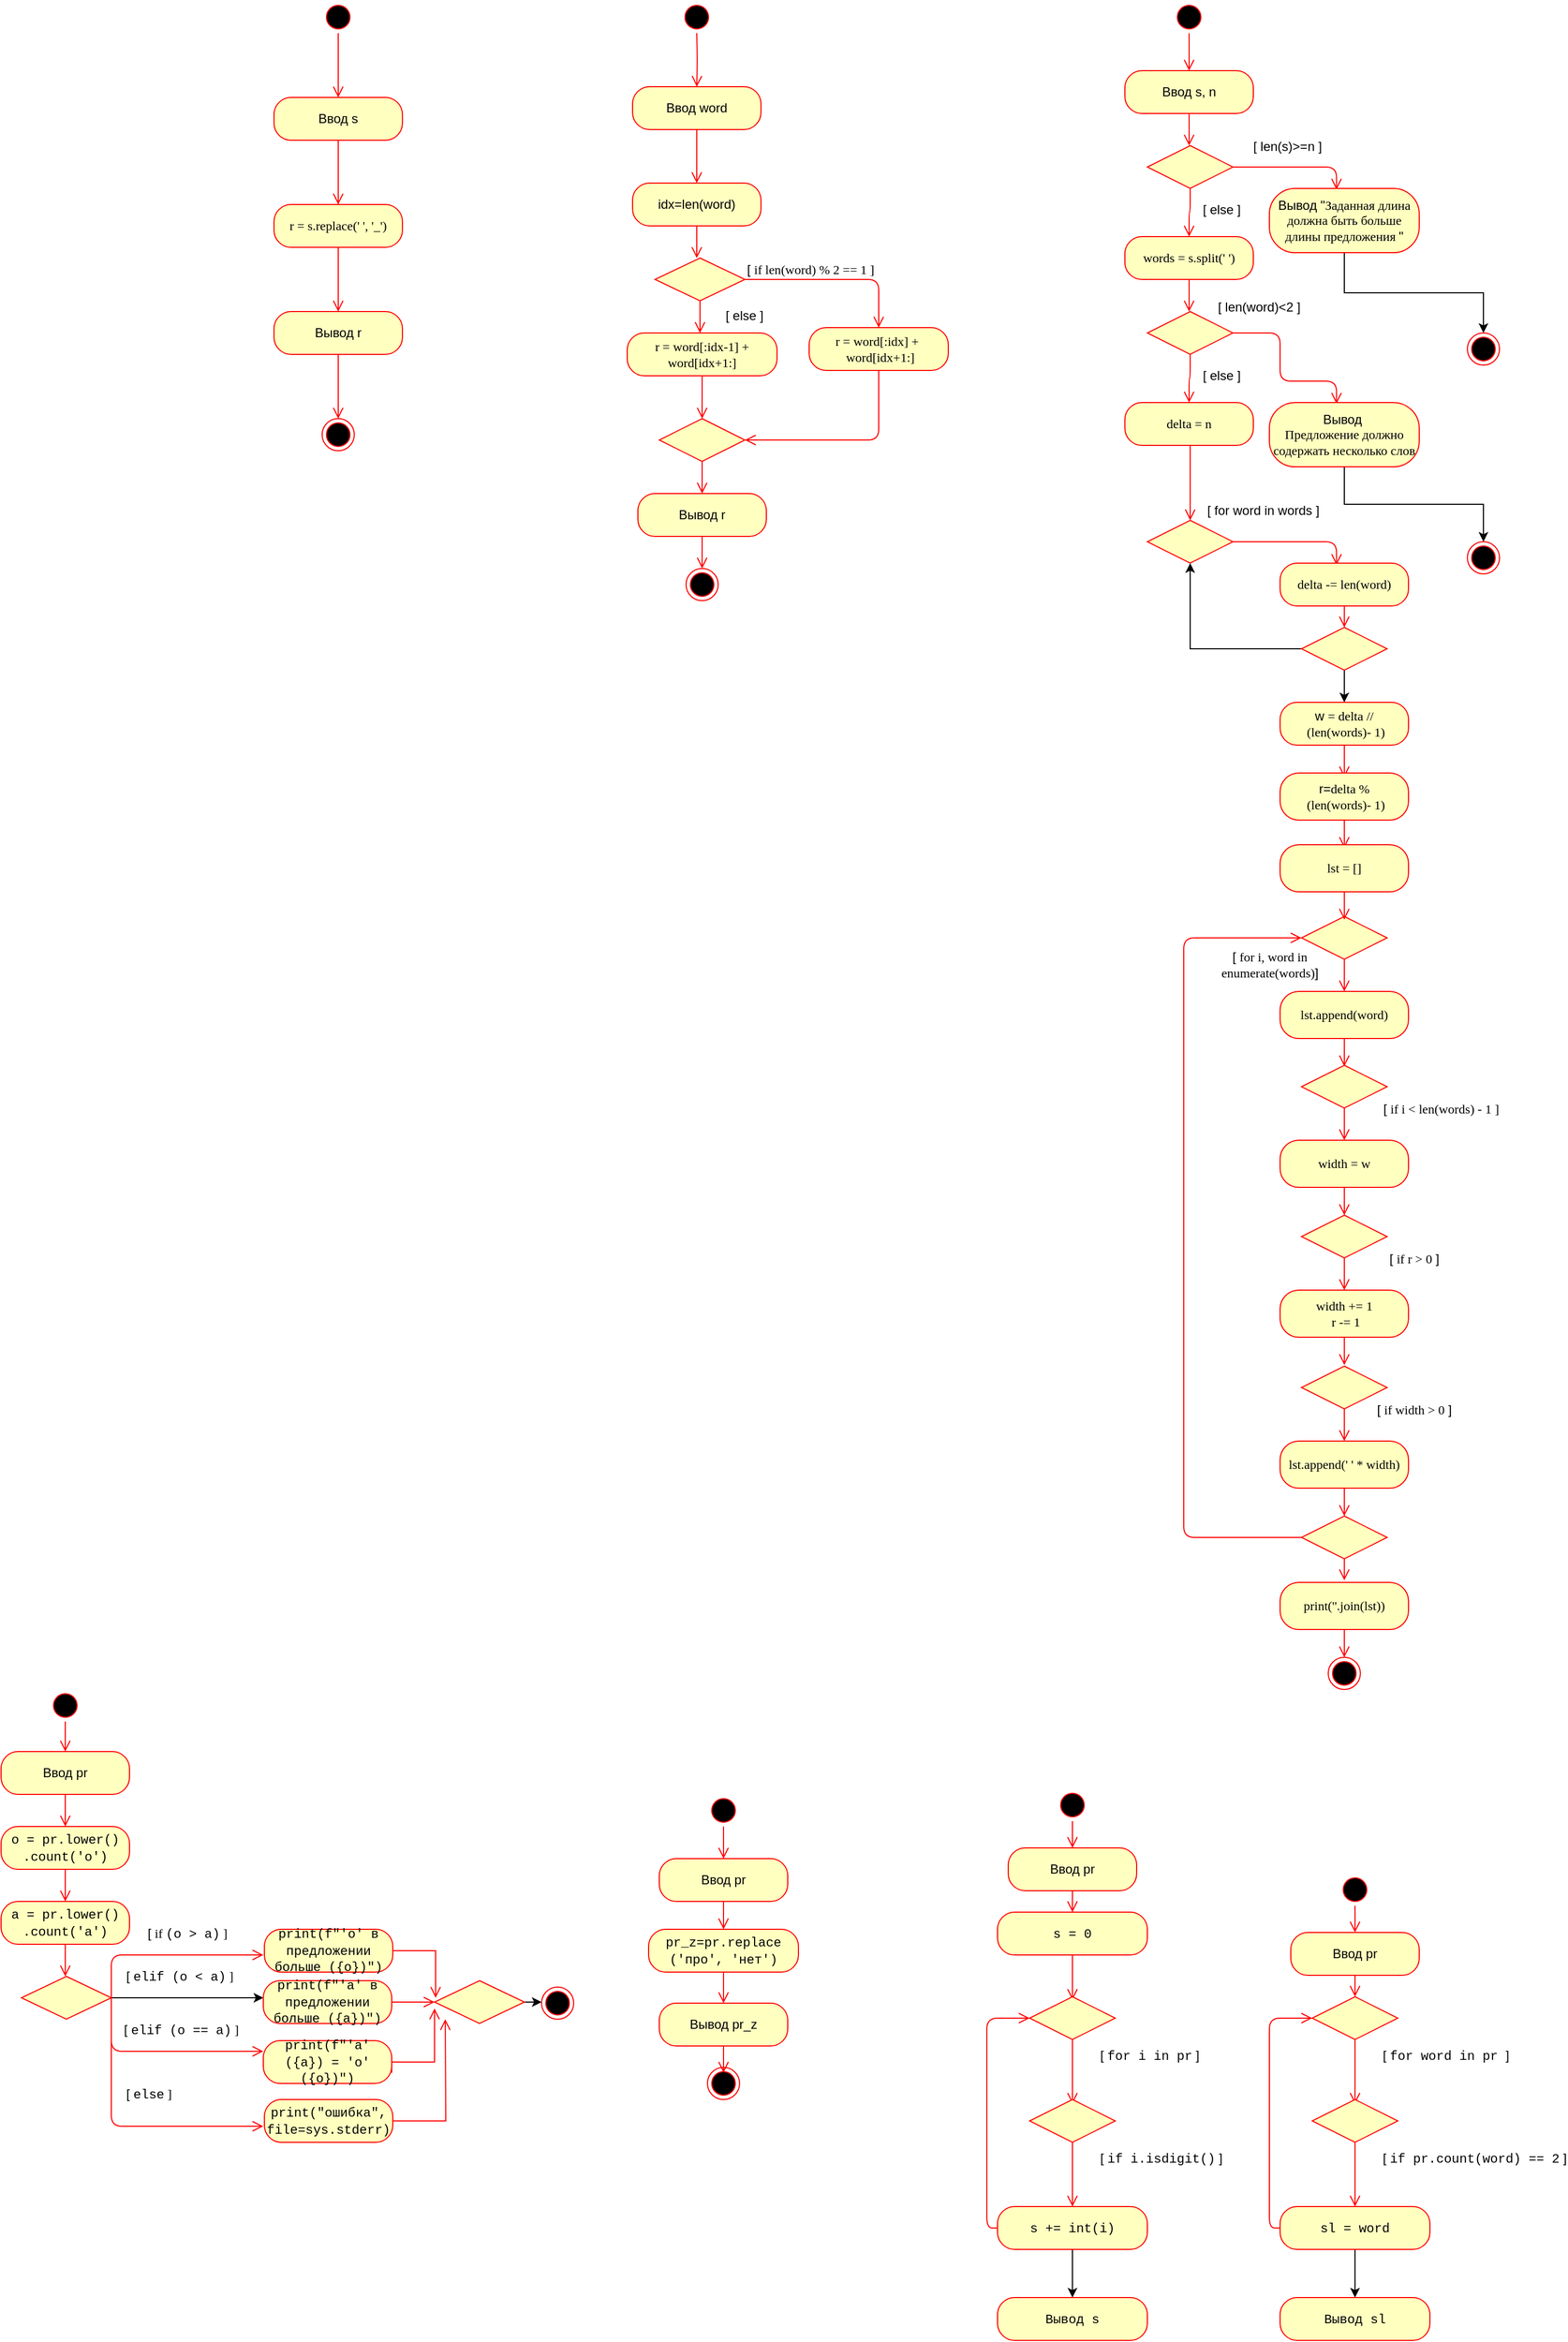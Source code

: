 <mxfile version="14.6.10" type="device"><diagram name="Page-1" id="e7e014a7-5840-1c2e-5031-d8a46d1fe8dd"><mxGraphModel dx="1018" dy="542" grid="1" gridSize="10" guides="1" tooltips="1" connect="1" arrows="1" fold="1" page="1" pageScale="1" pageWidth="1169" pageHeight="826" background="#ffffff" math="0" shadow="0"><root><mxCell id="0"/><mxCell id="1" parent="0"/><mxCell id="hrXegwycXA73KrZ4KBFc-41" value="" style="ellipse;html=1;shape=startState;fillColor=#000000;strokeColor=#ff0000;fontSize=12;" parent="1" vertex="1"><mxGeometry x="495" y="105" width="30" height="30" as="geometry"/></mxCell><mxCell id="hrXegwycXA73KrZ4KBFc-42" value="" style="edgeStyle=orthogonalEdgeStyle;html=1;verticalAlign=bottom;endArrow=open;endSize=8;strokeColor=#ff0000;fontSize=12;" parent="1" source="hrXegwycXA73KrZ4KBFc-41" edge="1"><mxGeometry relative="1" as="geometry"><mxPoint x="510" y="195" as="targetPoint"/></mxGeometry></mxCell><mxCell id="hrXegwycXA73KrZ4KBFc-43" value="Ввод s" style="rounded=1;whiteSpace=wrap;html=1;arcSize=40;fillColor=#ffffc0;strokeColor=#ff0000;fontSize=12;" parent="1" vertex="1"><mxGeometry x="450" y="195" width="120" height="40" as="geometry"/></mxCell><mxCell id="hrXegwycXA73KrZ4KBFc-44" value="" style="edgeStyle=orthogonalEdgeStyle;html=1;verticalAlign=bottom;endArrow=open;endSize=8;strokeColor=#ff0000;fontSize=12;" parent="1" source="hrXegwycXA73KrZ4KBFc-43" edge="1"><mxGeometry relative="1" as="geometry"><mxPoint x="510" y="295" as="targetPoint"/></mxGeometry></mxCell><mxCell id="hrXegwycXA73KrZ4KBFc-45" value="&lt;span style=&quot;font-size: 12px; font-family: &amp;quot;times new roman&amp;quot;, serif;&quot;&gt;r = s.replace(&lt;/span&gt;&lt;span style=&quot;font-size: 12px; font-family: &amp;quot;times new roman&amp;quot;, serif;&quot;&gt;' '&lt;/span&gt;&lt;span style=&quot;font-size: 12px; font-family: &amp;quot;times new roman&amp;quot;, serif;&quot;&gt;, &lt;/span&gt;&lt;span style=&quot;font-size: 12px; font-family: &amp;quot;times new roman&amp;quot;, serif;&quot;&gt;'_'&lt;/span&gt;&lt;span style=&quot;font-size: 12px; font-family: &amp;quot;times new roman&amp;quot;, serif;&quot;&gt;)&lt;/span&gt;" style="rounded=1;whiteSpace=wrap;html=1;arcSize=40;fillColor=#ffffc0;strokeColor=#ff0000;fontSize=12;" parent="1" vertex="1"><mxGeometry x="450" y="295" width="120" height="40" as="geometry"/></mxCell><mxCell id="hrXegwycXA73KrZ4KBFc-46" value="" style="edgeStyle=orthogonalEdgeStyle;html=1;verticalAlign=bottom;endArrow=open;endSize=8;strokeColor=#ff0000;fontSize=12;" parent="1" source="hrXegwycXA73KrZ4KBFc-45" edge="1"><mxGeometry relative="1" as="geometry"><mxPoint x="510" y="395" as="targetPoint"/></mxGeometry></mxCell><mxCell id="hrXegwycXA73KrZ4KBFc-47" value="Вывод r" style="rounded=1;whiteSpace=wrap;html=1;arcSize=40;fillColor=#ffffc0;strokeColor=#ff0000;fontSize=12;" parent="1" vertex="1"><mxGeometry x="450" y="395" width="120" height="40" as="geometry"/></mxCell><mxCell id="hrXegwycXA73KrZ4KBFc-48" value="" style="edgeStyle=orthogonalEdgeStyle;html=1;verticalAlign=bottom;endArrow=open;endSize=8;strokeColor=#ff0000;fontSize=12;" parent="1" source="hrXegwycXA73KrZ4KBFc-47" edge="1"><mxGeometry relative="1" as="geometry"><mxPoint x="510" y="495" as="targetPoint"/></mxGeometry></mxCell><mxCell id="hrXegwycXA73KrZ4KBFc-49" value="" style="ellipse;html=1;shape=endState;fillColor=#000000;strokeColor=#ff0000;fontSize=12;" parent="1" vertex="1"><mxGeometry x="495" y="495" width="30" height="30" as="geometry"/></mxCell><mxCell id="hrXegwycXA73KrZ4KBFc-50" value="" style="ellipse;html=1;shape=startState;fillColor=#000000;strokeColor=#ff0000;fontSize=12;" parent="1" vertex="1"><mxGeometry x="830" y="105" width="30" height="30" as="geometry"/></mxCell><mxCell id="hrXegwycXA73KrZ4KBFc-51" value="" style="edgeStyle=orthogonalEdgeStyle;html=1;verticalAlign=bottom;endArrow=open;endSize=8;strokeColor=#ff0000;entryX=0.5;entryY=0;entryDx=0;entryDy=0;fontSize=12;" parent="1" target="hrXegwycXA73KrZ4KBFc-52" edge="1"><mxGeometry relative="1" as="geometry"><mxPoint x="845" y="115" as="targetPoint"/><mxPoint x="845" y="135" as="sourcePoint"/><Array as="points"/></mxGeometry></mxCell><mxCell id="hrXegwycXA73KrZ4KBFc-52" value="Ввод word" style="rounded=1;whiteSpace=wrap;html=1;arcSize=40;fillColor=#ffffc0;strokeColor=#ff0000;fontSize=12;" parent="1" vertex="1"><mxGeometry x="785" y="185" width="120" height="40" as="geometry"/></mxCell><mxCell id="hrXegwycXA73KrZ4KBFc-53" value="" style="edgeStyle=orthogonalEdgeStyle;html=1;verticalAlign=bottom;endArrow=open;endSize=8;strokeColor=#ff0000;entryX=0.5;entryY=0;entryDx=0;entryDy=0;fontSize=12;" parent="1" source="hrXegwycXA73KrZ4KBFc-52" target="hrXegwycXA73KrZ4KBFc-54" edge="1"><mxGeometry relative="1" as="geometry"><mxPoint x="845" y="245" as="targetPoint"/></mxGeometry></mxCell><mxCell id="hrXegwycXA73KrZ4KBFc-54" value="idx=len(word)" style="rounded=1;whiteSpace=wrap;html=1;arcSize=40;fillColor=#ffffc0;strokeColor=#ff0000;fontSize=12;" parent="1" vertex="1"><mxGeometry x="785" y="275" width="120" height="40" as="geometry"/></mxCell><mxCell id="hrXegwycXA73KrZ4KBFc-55" value="" style="edgeStyle=orthogonalEdgeStyle;html=1;verticalAlign=bottom;endArrow=open;endSize=8;strokeColor=#ff0000;fontSize=12;" parent="1" source="hrXegwycXA73KrZ4KBFc-54" edge="1"><mxGeometry relative="1" as="geometry"><mxPoint x="845" y="345" as="targetPoint"/></mxGeometry></mxCell><mxCell id="hrXegwycXA73KrZ4KBFc-56" value="" style="rhombus;whiteSpace=wrap;html=1;fillColor=#ffffc0;strokeColor=#ff0000;fontSize=12;" parent="1" vertex="1"><mxGeometry x="806" y="345" width="84" height="40" as="geometry"/></mxCell><mxCell id="hrXegwycXA73KrZ4KBFc-57" value="[&amp;nbsp;&lt;span lang=&quot;EN-US&quot; style=&quot;font-size: 12px; font-family: &amp;quot;times new roman&amp;quot;, serif;&quot;&gt;if &lt;/span&gt;&lt;span lang=&quot;EN-US&quot; style=&quot;font-size: 12px; font-family: &amp;quot;times new roman&amp;quot;, serif;&quot;&gt;len&lt;/span&gt;&lt;span lang=&quot;EN-US&quot; style=&quot;font-size: 12px; font-family: &amp;quot;times new roman&amp;quot;, serif;&quot;&gt;(word) % &lt;/span&gt;&lt;span lang=&quot;EN-US&quot; style=&quot;font-size: 12px; font-family: &amp;quot;times new roman&amp;quot;, serif;&quot;&gt;2 &lt;/span&gt;&lt;span lang=&quot;EN-US&quot; style=&quot;font-size: 12px; font-family: &amp;quot;times new roman&amp;quot;, serif;&quot;&gt;== &lt;/span&gt;&lt;span lang=&quot;EN-US&quot; style=&quot;font-size: 12px; font-family: &amp;quot;times new roman&amp;quot;, serif;&quot;&gt;1 ]&lt;/span&gt;" style="edgeStyle=orthogonalEdgeStyle;html=1;align=left;verticalAlign=bottom;endArrow=open;endSize=8;strokeColor=#ff0000;entryX=0.5;entryY=0;entryDx=0;entryDy=0;fontSize=12;" parent="1" source="hrXegwycXA73KrZ4KBFc-56" target="hrXegwycXA73KrZ4KBFc-59" edge="1"><mxGeometry x="-1" relative="1" as="geometry"><mxPoint x="1010" y="385" as="targetPoint"/></mxGeometry></mxCell><mxCell id="hrXegwycXA73KrZ4KBFc-58" value="[ else ]" style="edgeStyle=orthogonalEdgeStyle;html=1;align=left;verticalAlign=top;endArrow=open;endSize=8;strokeColor=#ff0000;fontSize=12;" parent="1" source="hrXegwycXA73KrZ4KBFc-56" edge="1"><mxGeometry x="-1" y="22" relative="1" as="geometry"><mxPoint x="848" y="415" as="targetPoint"/><Array as="points"><mxPoint x="848" y="405"/><mxPoint x="848" y="405"/></Array><mxPoint as="offset"/></mxGeometry></mxCell><mxCell id="hrXegwycXA73KrZ4KBFc-59" value="&lt;span lang=&quot;EN-US&quot; style=&quot;font-size: 12px; font-family: &amp;quot;times new roman&amp;quot;, serif;&quot;&gt;r = word[:idx] +&amp;nbsp;&lt;br style=&quot;font-size: 12px;&quot;&gt;&amp;nbsp;word[idx+&lt;/span&gt;&lt;span lang=&quot;EN-US&quot; style=&quot;font-size: 12px; font-family: &amp;quot;times new roman&amp;quot;, serif;&quot;&gt;1&lt;/span&gt;&lt;span lang=&quot;EN-US&quot; style=&quot;font-size: 12px; font-family: &amp;quot;times new roman&amp;quot;, serif;&quot;&gt;:]&lt;/span&gt;" style="rounded=1;whiteSpace=wrap;html=1;arcSize=40;fillColor=#ffffc0;strokeColor=#ff0000;fontSize=12;" parent="1" vertex="1"><mxGeometry x="950" y="410" width="130" height="40" as="geometry"/></mxCell><mxCell id="hrXegwycXA73KrZ4KBFc-60" value="" style="edgeStyle=orthogonalEdgeStyle;html=1;verticalAlign=bottom;endArrow=open;endSize=8;strokeColor=#ff0000;entryX=1;entryY=0.5;entryDx=0;entryDy=0;fontSize=12;" parent="1" source="hrXegwycXA73KrZ4KBFc-59" target="hrXegwycXA73KrZ4KBFc-63" edge="1"><mxGeometry relative="1" as="geometry"><mxPoint x="1015" y="495" as="targetPoint"/><Array as="points"><mxPoint x="1015" y="515"/></Array></mxGeometry></mxCell><mxCell id="hrXegwycXA73KrZ4KBFc-61" value="&lt;span lang=&quot;EN-US&quot; style=&quot;font-size: 12px; font-family: &amp;quot;times new roman&amp;quot;, serif;&quot;&gt;r = word[:idx-&lt;/span&gt;&lt;span lang=&quot;EN-US&quot; style=&quot;font-size: 12px; font-family: &amp;quot;times new roman&amp;quot;, serif;&quot;&gt;1&lt;/span&gt;&lt;span lang=&quot;EN-US&quot; style=&quot;font-size: 12px; font-family: &amp;quot;times new roman&amp;quot;, serif;&quot;&gt;] + word[idx+&lt;/span&gt;&lt;span lang=&quot;EN-US&quot; style=&quot;font-size: 12px; font-family: &amp;quot;times new roman&amp;quot;, serif;&quot;&gt;1&lt;/span&gt;&lt;span lang=&quot;EN-US&quot; style=&quot;font-size: 12px; font-family: &amp;quot;times new roman&amp;quot;, serif;&quot;&gt;:]&lt;/span&gt;" style="rounded=1;whiteSpace=wrap;html=1;arcSize=40;fillColor=#ffffc0;strokeColor=#ff0000;fontSize=12;" parent="1" vertex="1"><mxGeometry x="780" y="415" width="140" height="40" as="geometry"/></mxCell><mxCell id="hrXegwycXA73KrZ4KBFc-62" value="" style="edgeStyle=orthogonalEdgeStyle;html=1;verticalAlign=bottom;endArrow=open;endSize=8;strokeColor=#ff0000;fontSize=12;" parent="1" source="hrXegwycXA73KrZ4KBFc-61" edge="1"><mxGeometry relative="1" as="geometry"><mxPoint x="850" y="495" as="targetPoint"/><Array as="points"><mxPoint x="850" y="475"/><mxPoint x="850" y="475"/></Array></mxGeometry></mxCell><mxCell id="hrXegwycXA73KrZ4KBFc-63" value="" style="rhombus;whiteSpace=wrap;html=1;fillColor=#ffffc0;strokeColor=#ff0000;fontSize=12;" parent="1" vertex="1"><mxGeometry x="810" y="495" width="80" height="40" as="geometry"/></mxCell><mxCell id="hrXegwycXA73KrZ4KBFc-65" value="" style="edgeStyle=orthogonalEdgeStyle;html=1;align=left;verticalAlign=top;endArrow=open;endSize=8;strokeColor=#ff0000;fontSize=12;" parent="1" source="hrXegwycXA73KrZ4KBFc-63" edge="1"><mxGeometry x="-1" relative="1" as="geometry"><mxPoint x="850" y="565" as="targetPoint"/></mxGeometry></mxCell><mxCell id="hrXegwycXA73KrZ4KBFc-66" value="Вывод r" style="rounded=1;whiteSpace=wrap;html=1;arcSize=40;fillColor=#ffffc0;strokeColor=#ff0000;fontSize=12;" parent="1" vertex="1"><mxGeometry x="790" y="565" width="120" height="40" as="geometry"/></mxCell><mxCell id="hrXegwycXA73KrZ4KBFc-67" value="" style="edgeStyle=orthogonalEdgeStyle;html=1;verticalAlign=bottom;endArrow=open;endSize=8;strokeColor=#ff0000;fontSize=12;" parent="1" source="hrXegwycXA73KrZ4KBFc-66" edge="1"><mxGeometry relative="1" as="geometry"><mxPoint x="850" y="635" as="targetPoint"/></mxGeometry></mxCell><mxCell id="hrXegwycXA73KrZ4KBFc-68" value="" style="ellipse;html=1;shape=endState;fillColor=#000000;strokeColor=#ff0000;fontSize=12;" parent="1" vertex="1"><mxGeometry x="835" y="635" width="30" height="30" as="geometry"/></mxCell><mxCell id="hrXegwycXA73KrZ4KBFc-71" value="" style="ellipse;html=1;shape=startState;fillColor=#000000;strokeColor=#ff0000;fontSize=12;" parent="1" vertex="1"><mxGeometry x="1290" y="105" width="30" height="30" as="geometry"/></mxCell><mxCell id="hrXegwycXA73KrZ4KBFc-72" value="" style="edgeStyle=orthogonalEdgeStyle;html=1;verticalAlign=bottom;endArrow=open;endSize=8;strokeColor=#ff0000;fontSize=12;" parent="1" source="hrXegwycXA73KrZ4KBFc-71" edge="1"><mxGeometry relative="1" as="geometry"><mxPoint x="1305" y="170" as="targetPoint"/></mxGeometry></mxCell><mxCell id="hrXegwycXA73KrZ4KBFc-73" value="Ввод s, n" style="rounded=1;whiteSpace=wrap;html=1;arcSize=40;fillColor=#ffffc0;strokeColor=#ff0000;fontSize=12;" parent="1" vertex="1"><mxGeometry x="1245" y="170" width="120" height="40" as="geometry"/></mxCell><mxCell id="hrXegwycXA73KrZ4KBFc-74" value="" style="edgeStyle=orthogonalEdgeStyle;html=1;verticalAlign=bottom;endArrow=open;endSize=8;strokeColor=#ff0000;fontSize=12;" parent="1" source="hrXegwycXA73KrZ4KBFc-73" edge="1"><mxGeometry relative="1" as="geometry"><mxPoint x="1305" y="240" as="targetPoint"/></mxGeometry></mxCell><mxCell id="hrXegwycXA73KrZ4KBFc-75" value="" style="rhombus;whiteSpace=wrap;html=1;fillColor=#ffffc0;strokeColor=#ff0000;fontSize=12;" parent="1" vertex="1"><mxGeometry x="1266" y="240" width="80" height="40" as="geometry"/></mxCell><mxCell id="hrXegwycXA73KrZ4KBFc-76" value="[ len(s)&amp;gt;=n ]" style="edgeStyle=orthogonalEdgeStyle;html=1;align=left;verticalAlign=bottom;endArrow=open;endSize=8;strokeColor=#ff0000;entryX=0.448;entryY=0.019;entryDx=0;entryDy=0;entryPerimeter=0;fontSize=12;" parent="1" source="hrXegwycXA73KrZ4KBFc-75" target="hrXegwycXA73KrZ4KBFc-78" edge="1"><mxGeometry x="-0.72" y="10" relative="1" as="geometry"><mxPoint x="1446" y="260" as="targetPoint"/><Array as="points"><mxPoint x="1443" y="260"/></Array><mxPoint as="offset"/></mxGeometry></mxCell><mxCell id="hrXegwycXA73KrZ4KBFc-77" value="" style="edgeStyle=orthogonalEdgeStyle;html=1;align=left;verticalAlign=top;endArrow=open;endSize=8;strokeColor=#ff0000;entryX=0.5;entryY=0;entryDx=0;entryDy=0;fontSize=12;" parent="1" source="hrXegwycXA73KrZ4KBFc-75" target="hrXegwycXA73KrZ4KBFc-80" edge="1"><mxGeometry x="-1" relative="1" as="geometry"><mxPoint x="1306" y="340" as="targetPoint"/></mxGeometry></mxCell><mxCell id="RXxHNiGdZYKkNs8c3g0p-39" style="edgeStyle=orthogonalEdgeStyle;rounded=0;orthogonalLoop=1;jettySize=auto;html=1;exitX=0.5;exitY=1;exitDx=0;exitDy=0;fontSize=12;" edge="1" parent="1" source="hrXegwycXA73KrZ4KBFc-78" target="RXxHNiGdZYKkNs8c3g0p-40"><mxGeometry relative="1" as="geometry"><mxPoint x="1580" y="420" as="targetPoint"/></mxGeometry></mxCell><mxCell id="hrXegwycXA73KrZ4KBFc-78" value="Вывод &quot;&lt;span style=&quot;font-size: 12px ; font-family: &amp;#34;times new roman&amp;#34; , serif&quot;&gt;Заданная длина должна быть больше длины предложения&amp;nbsp;&lt;/span&gt;&quot;" style="rounded=1;whiteSpace=wrap;html=1;arcSize=40;fillColor=#ffffc0;strokeColor=#ff0000;fontSize=12;" parent="1" vertex="1"><mxGeometry x="1380" y="280" width="140" height="60" as="geometry"/></mxCell><mxCell id="hrXegwycXA73KrZ4KBFc-80" value="&lt;span style=&quot;font-size: 12px; font-family: &amp;quot;times new roman&amp;quot;, serif;&quot;&gt;words = s.split(&lt;/span&gt;&lt;span style=&quot;font-size: 12px; font-family: &amp;quot;times new roman&amp;quot;, serif;&quot;&gt;' '&lt;/span&gt;&lt;span style=&quot;font-size: 12px; font-family: &amp;quot;times new roman&amp;quot;, serif;&quot;&gt;)&lt;/span&gt;" style="rounded=1;whiteSpace=wrap;html=1;arcSize=40;fillColor=#ffffc0;strokeColor=#ff0000;fontSize=12;" parent="1" vertex="1"><mxGeometry x="1245" y="325" width="120" height="40" as="geometry"/></mxCell><mxCell id="hrXegwycXA73KrZ4KBFc-81" value="" style="edgeStyle=orthogonalEdgeStyle;html=1;verticalAlign=bottom;endArrow=open;endSize=8;strokeColor=#ff0000;fontSize=12;" parent="1" source="hrXegwycXA73KrZ4KBFc-80" edge="1"><mxGeometry relative="1" as="geometry"><mxPoint x="1305" y="395" as="targetPoint"/></mxGeometry></mxCell><mxCell id="hrXegwycXA73KrZ4KBFc-82" value="[ else ]" style="text;html=1;align=center;verticalAlign=middle;resizable=0;points=[];autosize=1;strokeColor=none;fontSize=12;" parent="1" vertex="1"><mxGeometry x="1310" y="290" width="50" height="20" as="geometry"/></mxCell><mxCell id="hrXegwycXA73KrZ4KBFc-83" value="" style="rhombus;whiteSpace=wrap;html=1;fillColor=#ffffc0;strokeColor=#ff0000;fontSize=12;" parent="1" vertex="1"><mxGeometry x="1266" y="395" width="80" height="40" as="geometry"/></mxCell><mxCell id="hrXegwycXA73KrZ4KBFc-84" value="[ len(word)&amp;lt;2 ]" style="edgeStyle=orthogonalEdgeStyle;html=1;align=left;verticalAlign=bottom;endArrow=open;endSize=8;strokeColor=#ff0000;entryX=0.448;entryY=0.019;entryDx=0;entryDy=0;entryPerimeter=0;fontSize=12;" parent="1" source="hrXegwycXA73KrZ4KBFc-83" target="hrXegwycXA73KrZ4KBFc-86" edge="1"><mxGeometry x="-1" y="22" relative="1" as="geometry"><mxPoint x="1446" y="415" as="targetPoint"/><Array as="points"><mxPoint x="1390" y="415"/><mxPoint x="1390" y="460"/><mxPoint x="1443" y="460"/></Array><mxPoint x="-16" y="7" as="offset"/></mxGeometry></mxCell><mxCell id="hrXegwycXA73KrZ4KBFc-85" value="" style="edgeStyle=orthogonalEdgeStyle;html=1;align=left;verticalAlign=top;endArrow=open;endSize=8;strokeColor=#ff0000;entryX=0.5;entryY=0;entryDx=0;entryDy=0;fontSize=12;" parent="1" source="hrXegwycXA73KrZ4KBFc-83" target="hrXegwycXA73KrZ4KBFc-87" edge="1"><mxGeometry x="-1" relative="1" as="geometry"><mxPoint x="1306" y="495" as="targetPoint"/></mxGeometry></mxCell><mxCell id="RXxHNiGdZYKkNs8c3g0p-41" style="edgeStyle=orthogonalEdgeStyle;rounded=0;orthogonalLoop=1;jettySize=auto;html=1;exitX=0.5;exitY=1;exitDx=0;exitDy=0;entryX=0.5;entryY=0;entryDx=0;entryDy=0;fontSize=12;" edge="1" parent="1" source="hrXegwycXA73KrZ4KBFc-86" target="RXxHNiGdZYKkNs8c3g0p-42"><mxGeometry relative="1" as="geometry"><mxPoint x="1580" y="600" as="targetPoint"/></mxGeometry></mxCell><mxCell id="hrXegwycXA73KrZ4KBFc-86" value="Вывод&amp;nbsp;&lt;br style=&quot;font-size: 12px;&quot;&gt;&lt;span style=&quot;font-size: 12px; font-family: &amp;quot;times new roman&amp;quot;, serif;&quot;&gt;Предложение должно содержать несколько слов&lt;/span&gt;" style="rounded=1;whiteSpace=wrap;html=1;arcSize=40;fillColor=#ffffc0;strokeColor=#ff0000;fontSize=12;" parent="1" vertex="1"><mxGeometry x="1380" y="480" width="140" height="60" as="geometry"/></mxCell><mxCell id="hrXegwycXA73KrZ4KBFc-87" value="&lt;span style=&quot;font-size: 12px; font-family: &amp;quot;times new roman&amp;quot;, serif;&quot;&gt;delta = n&lt;/span&gt;" style="rounded=1;whiteSpace=wrap;html=1;arcSize=40;fillColor=#ffffc0;strokeColor=#ff0000;fontSize=12;" parent="1" vertex="1"><mxGeometry x="1245" y="480" width="120" height="40" as="geometry"/></mxCell><mxCell id="hrXegwycXA73KrZ4KBFc-88" value="" style="edgeStyle=orthogonalEdgeStyle;html=1;verticalAlign=bottom;endArrow=open;endSize=8;strokeColor=#ff0000;entryX=0.5;entryY=0;entryDx=0;entryDy=0;fontSize=12;" parent="1" source="hrXegwycXA73KrZ4KBFc-87" target="hrXegwycXA73KrZ4KBFc-92" edge="1"><mxGeometry relative="1" as="geometry"><mxPoint x="1306" y="535" as="targetPoint"/><Array as="points"><mxPoint x="1306" y="530"/><mxPoint x="1306" y="530"/></Array></mxGeometry></mxCell><mxCell id="hrXegwycXA73KrZ4KBFc-89" value="[ else ]" style="text;html=1;align=center;verticalAlign=middle;resizable=0;points=[];autosize=1;strokeColor=none;fontSize=12;" parent="1" vertex="1"><mxGeometry x="1310" y="445" width="50" height="20" as="geometry"/></mxCell><mxCell id="hrXegwycXA73KrZ4KBFc-92" value="" style="rhombus;whiteSpace=wrap;html=1;fillColor=#ffffc0;strokeColor=#ff0000;fontSize=12;" parent="1" vertex="1"><mxGeometry x="1266" y="590" width="80" height="40" as="geometry"/></mxCell><mxCell id="hrXegwycXA73KrZ4KBFc-93" value="[ for word in words ]" style="edgeStyle=orthogonalEdgeStyle;html=1;align=left;verticalAlign=bottom;endArrow=open;endSize=8;strokeColor=#ff0000;entryX=0.448;entryY=0.019;entryDx=0;entryDy=0;entryPerimeter=0;fontSize=12;" parent="1" source="hrXegwycXA73KrZ4KBFc-92" edge="1"><mxGeometry x="-1" y="33" relative="1" as="geometry"><mxPoint x="1442.72" y="631.71" as="targetPoint"/><Array as="points"><mxPoint x="1443" y="610"/></Array><mxPoint x="-26" y="13" as="offset"/></mxGeometry></mxCell><mxCell id="hrXegwycXA73KrZ4KBFc-96" value="&lt;span style=&quot;font-size: 12px; font-family: &amp;quot;times new roman&amp;quot;, serif;&quot;&gt;delta -= &lt;/span&gt;&lt;span style=&quot;font-size: 12px; font-family: &amp;quot;times new roman&amp;quot;, serif;&quot;&gt;len&lt;/span&gt;&lt;span style=&quot;font-size: 12px; font-family: &amp;quot;times new roman&amp;quot;, serif;&quot;&gt;(word)&lt;/span&gt;" style="rounded=1;whiteSpace=wrap;html=1;arcSize=40;fillColor=#ffffc0;strokeColor=#ff0000;fontSize=12;" parent="1" vertex="1"><mxGeometry x="1390" y="630" width="120" height="40" as="geometry"/></mxCell><mxCell id="hrXegwycXA73KrZ4KBFc-97" value="" style="edgeStyle=orthogonalEdgeStyle;html=1;verticalAlign=bottom;endArrow=open;endSize=8;strokeColor=#ff0000;fontSize=12;" parent="1" source="hrXegwycXA73KrZ4KBFc-96" edge="1"><mxGeometry relative="1" as="geometry"><mxPoint x="1450" y="690" as="targetPoint"/></mxGeometry></mxCell><mxCell id="RXxHNiGdZYKkNs8c3g0p-1" style="edgeStyle=orthogonalEdgeStyle;rounded=0;orthogonalLoop=1;jettySize=auto;html=1;exitX=0;exitY=0.5;exitDx=0;exitDy=0;entryX=0.5;entryY=1;entryDx=0;entryDy=0;fontSize=12;" edge="1" parent="1" source="hrXegwycXA73KrZ4KBFc-98" target="hrXegwycXA73KrZ4KBFc-92"><mxGeometry relative="1" as="geometry"/></mxCell><mxCell id="RXxHNiGdZYKkNs8c3g0p-4" value="" style="edgeStyle=orthogonalEdgeStyle;rounded=0;orthogonalLoop=1;jettySize=auto;html=1;fontSize=12;" edge="1" parent="1" source="hrXegwycXA73KrZ4KBFc-98" target="RXxHNiGdZYKkNs8c3g0p-2"><mxGeometry relative="1" as="geometry"/></mxCell><mxCell id="hrXegwycXA73KrZ4KBFc-98" value="" style="rhombus;whiteSpace=wrap;html=1;fillColor=#ffffc0;strokeColor=#ff0000;fontSize=12;" parent="1" vertex="1"><mxGeometry x="1410" y="690" width="80" height="40" as="geometry"/></mxCell><mxCell id="RXxHNiGdZYKkNs8c3g0p-2" value="w&amp;nbsp;&lt;span style=&quot;font-size: 12px ; font-family: &amp;#34;times new roman&amp;#34; , serif&quot;&gt;= delta //&lt;br&gt;&amp;nbsp;(&lt;/span&gt;&lt;span style=&quot;font-size: 12px ; font-family: &amp;#34;times new roman&amp;#34; , serif&quot;&gt;len&lt;/span&gt;&lt;span style=&quot;font-size: 12px ; font-family: &amp;#34;times new roman&amp;#34; , serif&quot;&gt;(words)- &lt;/span&gt;&lt;span style=&quot;font-size: 12px ; font-family: &amp;#34;times new roman&amp;#34; , serif&quot;&gt;1&lt;/span&gt;&lt;span style=&quot;font-size: 12px ; font-family: &amp;#34;times new roman&amp;#34; , serif&quot;&gt;)&lt;/span&gt;" style="rounded=1;whiteSpace=wrap;html=1;arcSize=40;fillColor=#ffffc0;strokeColor=#ff0000;fontSize=12;" vertex="1" parent="1"><mxGeometry x="1390" y="760" width="120" height="40" as="geometry"/></mxCell><mxCell id="RXxHNiGdZYKkNs8c3g0p-3" value="" style="edgeStyle=orthogonalEdgeStyle;html=1;verticalAlign=bottom;endArrow=open;endSize=8;strokeColor=#ff0000;rounded=0;fontSize=12;" edge="1" source="RXxHNiGdZYKkNs8c3g0p-2" parent="1"><mxGeometry relative="1" as="geometry"><mxPoint x="1450" y="830" as="targetPoint"/></mxGeometry></mxCell><mxCell id="RXxHNiGdZYKkNs8c3g0p-5" value="r=&lt;span style=&quot;font-size: 12px ; font-family: &amp;#34;times new roman&amp;#34; , serif&quot;&gt;delta %&lt;br&gt;&amp;nbsp;(&lt;/span&gt;&lt;span style=&quot;font-size: 12px ; font-family: &amp;#34;times new roman&amp;#34; , serif&quot;&gt;len&lt;/span&gt;&lt;span style=&quot;font-size: 12px ; font-family: &amp;#34;times new roman&amp;#34; , serif&quot;&gt;(words)- &lt;/span&gt;&lt;span style=&quot;font-size: 12px ; font-family: &amp;#34;times new roman&amp;#34; , serif&quot;&gt;1&lt;/span&gt;&lt;span style=&quot;font-size: 12px ; font-family: &amp;#34;times new roman&amp;#34; , serif&quot;&gt;)&lt;/span&gt;" style="rounded=1;whiteSpace=wrap;html=1;arcSize=40;fillColor=#ffffc0;strokeColor=#ff0000;fontSize=12;" vertex="1" parent="1"><mxGeometry x="1390" y="826" width="120" height="44" as="geometry"/></mxCell><mxCell id="RXxHNiGdZYKkNs8c3g0p-6" value="" style="edgeStyle=orthogonalEdgeStyle;html=1;verticalAlign=bottom;endArrow=open;endSize=8;strokeColor=#ff0000;rounded=0;fontSize=12;" edge="1" parent="1" source="RXxHNiGdZYKkNs8c3g0p-5"><mxGeometry relative="1" as="geometry"><mxPoint x="1450" y="896" as="targetPoint"/></mxGeometry></mxCell><mxCell id="RXxHNiGdZYKkNs8c3g0p-7" value="" style="rhombus;whiteSpace=wrap;html=1;fillColor=#ffffc0;strokeColor=#ff0000;fontSize=12;" vertex="1" parent="1"><mxGeometry x="1410" y="960" width="80" height="40" as="geometry"/></mxCell><mxCell id="RXxHNiGdZYKkNs8c3g0p-9" value="" style="edgeStyle=orthogonalEdgeStyle;html=1;align=left;verticalAlign=top;endArrow=open;endSize=8;strokeColor=#ff0000;fontSize=12;" edge="1" parent="1" source="RXxHNiGdZYKkNs8c3g0p-7"><mxGeometry x="-1" relative="1" as="geometry"><mxPoint x="1450" y="1030" as="targetPoint"/><Array as="points"><mxPoint x="1450" y="1010"/><mxPoint x="1450" y="1010"/></Array></mxGeometry></mxCell><mxCell id="RXxHNiGdZYKkNs8c3g0p-10" value="[&amp;nbsp;&lt;span style=&quot;font-size: 12px; font-family: &amp;quot;times new roman&amp;quot;, serif;&quot;&gt;for &lt;/span&gt;&lt;span style=&quot;font-size: 12px; font-family: &amp;quot;times new roman&amp;quot;, serif;&quot;&gt;i&lt;/span&gt;&lt;span style=&quot;font-size: 12px; font-family: &amp;quot;times new roman&amp;quot;, serif;&quot;&gt;, &lt;/span&gt;&lt;span style=&quot;font-size: 12px; font-family: &amp;quot;times new roman&amp;quot;, serif;&quot;&gt;word &lt;/span&gt;&lt;span style=&quot;font-size: 12px; font-family: &amp;quot;times new roman&amp;quot;, serif;&quot;&gt;in &lt;br style=&quot;font-size: 12px;&quot;&gt;&lt;/span&gt;&lt;span style=&quot;font-size: 12px; font-family: &amp;quot;times new roman&amp;quot;, serif;&quot;&gt;enumerate&lt;/span&gt;&lt;span style=&quot;font-size: 12px; font-family: &amp;quot;times new roman&amp;quot;, serif;&quot;&gt;(words)&lt;/span&gt;]" style="text;html=1;align=center;verticalAlign=middle;resizable=0;points=[];autosize=1;strokeColor=none;fontSize=12;" vertex="1" parent="1"><mxGeometry x="1325" y="990" width="110" height="30" as="geometry"/></mxCell><mxCell id="RXxHNiGdZYKkNs8c3g0p-12" value="&lt;span style=&quot;font-size: 12px; font-family: &amp;quot;times new roman&amp;quot;, serif;&quot;&gt;lst = []&lt;/span&gt;" style="rounded=1;whiteSpace=wrap;html=1;arcSize=40;fillColor=#ffffc0;strokeColor=#ff0000;fontSize=12;" vertex="1" parent="1"><mxGeometry x="1390" y="893" width="120" height="44" as="geometry"/></mxCell><mxCell id="RXxHNiGdZYKkNs8c3g0p-13" value="" style="edgeStyle=orthogonalEdgeStyle;html=1;verticalAlign=bottom;endArrow=open;endSize=8;strokeColor=#ff0000;rounded=0;fontSize=12;" edge="1" parent="1" source="RXxHNiGdZYKkNs8c3g0p-12"><mxGeometry relative="1" as="geometry"><mxPoint x="1450" y="963" as="targetPoint"/></mxGeometry></mxCell><mxCell id="RXxHNiGdZYKkNs8c3g0p-14" value="&lt;span style=&quot;font-size: 12px; font-family: &amp;quot;times new roman&amp;quot;, serif;&quot;&gt;lst.append(word)&lt;/span&gt;" style="rounded=1;whiteSpace=wrap;html=1;arcSize=40;fillColor=#ffffc0;strokeColor=#ff0000;fontSize=12;" vertex="1" parent="1"><mxGeometry x="1390" y="1030" width="120" height="44" as="geometry"/></mxCell><mxCell id="RXxHNiGdZYKkNs8c3g0p-15" value="" style="edgeStyle=orthogonalEdgeStyle;html=1;verticalAlign=bottom;endArrow=open;endSize=8;strokeColor=#ff0000;rounded=0;fontSize=12;" edge="1" parent="1" source="RXxHNiGdZYKkNs8c3g0p-14"><mxGeometry relative="1" as="geometry"><mxPoint x="1450" y="1100" as="targetPoint"/></mxGeometry></mxCell><mxCell id="RXxHNiGdZYKkNs8c3g0p-16" value="" style="rhombus;whiteSpace=wrap;html=1;fillColor=#ffffc0;strokeColor=#ff0000;fontSize=12;" vertex="1" parent="1"><mxGeometry x="1410" y="1099" width="80" height="40" as="geometry"/></mxCell><mxCell id="RXxHNiGdZYKkNs8c3g0p-17" value="" style="edgeStyle=orthogonalEdgeStyle;html=1;align=left;verticalAlign=top;endArrow=open;endSize=8;strokeColor=#ff0000;fontSize=12;" edge="1" parent="1" source="RXxHNiGdZYKkNs8c3g0p-16"><mxGeometry x="-1" relative="1" as="geometry"><mxPoint x="1450" y="1169" as="targetPoint"/><Array as="points"><mxPoint x="1450" y="1149"/><mxPoint x="1450" y="1149"/></Array></mxGeometry></mxCell><mxCell id="RXxHNiGdZYKkNs8c3g0p-18" value="&lt;span style=&quot;font-size: 12px; font-family: &amp;quot;times new roman&amp;quot;, serif;&quot;&gt;width = w&lt;/span&gt;" style="rounded=1;whiteSpace=wrap;html=1;arcSize=40;fillColor=#ffffc0;strokeColor=#ff0000;fontSize=12;" vertex="1" parent="1"><mxGeometry x="1390" y="1169" width="120" height="44" as="geometry"/></mxCell><mxCell id="RXxHNiGdZYKkNs8c3g0p-19" value="" style="edgeStyle=orthogonalEdgeStyle;html=1;verticalAlign=bottom;endArrow=open;endSize=8;strokeColor=#ff0000;rounded=0;fontSize=12;" edge="1" parent="1" source="RXxHNiGdZYKkNs8c3g0p-18"><mxGeometry relative="1" as="geometry"><mxPoint x="1450" y="1239" as="targetPoint"/></mxGeometry></mxCell><mxCell id="RXxHNiGdZYKkNs8c3g0p-20" value="[&amp;nbsp;&lt;span style=&quot;font-size: 12px; font-family: &amp;quot;times new roman&amp;quot;, serif;&quot;&gt;if &lt;/span&gt;&lt;span style=&quot;font-size: 12px; font-family: &amp;quot;times new roman&amp;quot;, serif;&quot;&gt;i &amp;lt; &lt;/span&gt;&lt;span style=&quot;font-size: 12px; font-family: &amp;quot;times new roman&amp;quot;, serif;&quot;&gt;len&lt;/span&gt;&lt;span style=&quot;font-size: 12px; font-family: &amp;quot;times new roman&amp;quot;, serif;&quot;&gt;(words) - &lt;/span&gt;&lt;span style=&quot;font-size: 12px; font-family: &amp;quot;times new roman&amp;quot;, serif;&quot;&gt;1 ]&lt;/span&gt;" style="text;html=1;align=center;verticalAlign=middle;resizable=0;points=[];autosize=1;strokeColor=none;fontSize=12;" vertex="1" parent="1"><mxGeometry x="1480" y="1130" width="120" height="20" as="geometry"/></mxCell><mxCell id="RXxHNiGdZYKkNs8c3g0p-21" value="" style="rhombus;whiteSpace=wrap;html=1;fillColor=#ffffc0;strokeColor=#ff0000;fontSize=12;" vertex="1" parent="1"><mxGeometry x="1410" y="1239" width="80" height="40" as="geometry"/></mxCell><mxCell id="RXxHNiGdZYKkNs8c3g0p-22" value="" style="edgeStyle=orthogonalEdgeStyle;html=1;align=left;verticalAlign=top;endArrow=open;endSize=8;strokeColor=#ff0000;fontSize=12;" edge="1" parent="1" source="RXxHNiGdZYKkNs8c3g0p-21"><mxGeometry x="-1" relative="1" as="geometry"><mxPoint x="1450" y="1309" as="targetPoint"/><Array as="points"><mxPoint x="1450" y="1289"/><mxPoint x="1450" y="1289"/></Array></mxGeometry></mxCell><mxCell id="RXxHNiGdZYKkNs8c3g0p-23" value="&lt;span style=&quot;font-size: 12px; font-family: &amp;quot;times new roman&amp;quot;, serif;&quot;&gt;width += &lt;/span&gt;&lt;span style=&quot;font-size: 12px; font-family: &amp;quot;times new roman&amp;quot;, serif;&quot;&gt;1&lt;br style=&quot;font-size: 12px;&quot;&gt;&amp;nbsp;&lt;/span&gt;&lt;span style=&quot;font-size: 12px; font-family: &amp;quot;times new roman&amp;quot;, serif;&quot;&gt;r -= &lt;/span&gt;&lt;span style=&quot;font-size: 12px; font-family: &amp;quot;times new roman&amp;quot;, serif;&quot;&gt;1&lt;/span&gt;" style="rounded=1;whiteSpace=wrap;html=1;arcSize=40;fillColor=#ffffc0;strokeColor=#ff0000;fontSize=12;" vertex="1" parent="1"><mxGeometry x="1390" y="1309" width="120" height="44" as="geometry"/></mxCell><mxCell id="RXxHNiGdZYKkNs8c3g0p-24" value="" style="edgeStyle=orthogonalEdgeStyle;html=1;verticalAlign=bottom;endArrow=open;endSize=8;strokeColor=#ff0000;rounded=0;fontSize=12;" edge="1" parent="1" source="RXxHNiGdZYKkNs8c3g0p-23"><mxGeometry relative="1" as="geometry"><mxPoint x="1450" y="1379" as="targetPoint"/></mxGeometry></mxCell><mxCell id="RXxHNiGdZYKkNs8c3g0p-25" value="[&amp;nbsp;&lt;span style=&quot;font-size: 12px; font-family: &amp;quot;times new roman&amp;quot;, serif;&quot;&gt;if &lt;/span&gt;&lt;span style=&quot;font-size: 12px; font-family: &amp;quot;times new roman&amp;quot;, serif;&quot;&gt;r &amp;gt; &lt;/span&gt;&lt;span style=&quot;font-size: 12px; font-family: &amp;quot;times new roman&amp;quot;, serif;&quot;&gt;0&lt;/span&gt;&amp;nbsp;]" style="text;html=1;align=center;verticalAlign=middle;resizable=0;points=[];autosize=1;strokeColor=none;fontSize=12;" vertex="1" parent="1"><mxGeometry x="1485" y="1270" width="60" height="20" as="geometry"/></mxCell><mxCell id="RXxHNiGdZYKkNs8c3g0p-26" value="" style="rhombus;whiteSpace=wrap;html=1;fillColor=#ffffc0;strokeColor=#ff0000;fontSize=12;" vertex="1" parent="1"><mxGeometry x="1410" y="1380" width="80" height="40" as="geometry"/></mxCell><mxCell id="RXxHNiGdZYKkNs8c3g0p-27" value="" style="edgeStyle=orthogonalEdgeStyle;html=1;align=left;verticalAlign=top;endArrow=open;endSize=8;strokeColor=#ff0000;fontSize=12;" edge="1" parent="1" source="RXxHNiGdZYKkNs8c3g0p-26"><mxGeometry x="-1" relative="1" as="geometry"><mxPoint x="1450" y="1450" as="targetPoint"/><Array as="points"><mxPoint x="1450" y="1430"/><mxPoint x="1450" y="1430"/></Array></mxGeometry></mxCell><mxCell id="RXxHNiGdZYKkNs8c3g0p-28" value="&lt;span style=&quot;font-size: 12px; font-family: &amp;quot;times new roman&amp;quot;, serif;&quot;&gt;lst.append(&lt;/span&gt;&lt;span style=&quot;font-size: 12px; font-family: &amp;quot;times new roman&amp;quot;, serif;&quot;&gt;' ' &lt;/span&gt;&lt;span style=&quot;font-size: 12px; font-family: &amp;quot;times new roman&amp;quot;, serif;&quot;&gt;* width)&lt;/span&gt;" style="rounded=1;whiteSpace=wrap;html=1;arcSize=40;fillColor=#ffffc0;strokeColor=#ff0000;fontSize=12;" vertex="1" parent="1"><mxGeometry x="1390" y="1450" width="120" height="44" as="geometry"/></mxCell><mxCell id="RXxHNiGdZYKkNs8c3g0p-29" value="" style="edgeStyle=orthogonalEdgeStyle;html=1;verticalAlign=bottom;endArrow=open;endSize=8;strokeColor=#ff0000;rounded=0;fontSize=12;" edge="1" parent="1" source="RXxHNiGdZYKkNs8c3g0p-28"><mxGeometry relative="1" as="geometry"><mxPoint x="1450" y="1520" as="targetPoint"/></mxGeometry></mxCell><mxCell id="RXxHNiGdZYKkNs8c3g0p-30" value="[&amp;nbsp;&lt;span style=&quot;font-size: 12px; font-family: &amp;quot;times new roman&amp;quot;, serif;&quot;&gt;if &lt;/span&gt;&lt;span style=&quot;font-size: 12px; font-family: &amp;quot;times new roman&amp;quot;, serif;&quot;&gt;width &amp;gt; &lt;/span&gt;&lt;span style=&quot;font-size: 12px; font-family: &amp;quot;times new roman&amp;quot;, serif;&quot;&gt;0&lt;/span&gt;&amp;nbsp;]" style="text;html=1;align=center;verticalAlign=middle;resizable=0;points=[];autosize=1;strokeColor=none;fontSize=12;" vertex="1" parent="1"><mxGeometry x="1470" y="1411" width="90" height="20" as="geometry"/></mxCell><mxCell id="RXxHNiGdZYKkNs8c3g0p-31" value="" style="rhombus;whiteSpace=wrap;html=1;fillColor=#ffffc0;strokeColor=#ff0000;fontSize=12;" vertex="1" parent="1"><mxGeometry x="1410" y="1520" width="80" height="40" as="geometry"/></mxCell><mxCell id="RXxHNiGdZYKkNs8c3g0p-32" value="" style="edgeStyle=orthogonalEdgeStyle;html=1;align=left;verticalAlign=top;endArrow=open;endSize=8;strokeColor=#ff0000;exitX=0;exitY=0.5;exitDx=0;exitDy=0;entryX=0;entryY=0.5;entryDx=0;entryDy=0;fontSize=12;" edge="1" parent="1" source="RXxHNiGdZYKkNs8c3g0p-31" target="RXxHNiGdZYKkNs8c3g0p-7"><mxGeometry x="-1" relative="1" as="geometry"><mxPoint x="1450" y="1590.0" as="targetPoint"/><Array as="points"><mxPoint x="1300" y="1540"/><mxPoint x="1300" y="980"/></Array></mxGeometry></mxCell><mxCell id="RXxHNiGdZYKkNs8c3g0p-35" value="" style="edgeStyle=orthogonalEdgeStyle;html=1;verticalAlign=bottom;endArrow=open;endSize=8;strokeColor=#ff0000;rounded=0;exitX=0.5;exitY=1;exitDx=0;exitDy=0;fontSize=12;" edge="1" parent="1" source="RXxHNiGdZYKkNs8c3g0p-31"><mxGeometry relative="1" as="geometry"><mxPoint x="1450" y="1580" as="targetPoint"/><mxPoint x="1460" y="1504.0" as="sourcePoint"/><Array as="points"><mxPoint x="1450" y="1570"/><mxPoint x="1450" y="1570"/></Array></mxGeometry></mxCell><mxCell id="RXxHNiGdZYKkNs8c3g0p-36" value="&lt;span style=&quot;font-size: 12px; font-family: &amp;quot;times new roman&amp;quot;, serif;&quot;&gt;print&lt;/span&gt;&lt;span style=&quot;font-size: 12px; font-family: &amp;quot;times new roman&amp;quot;, serif;&quot;&gt;(&lt;/span&gt;&lt;span style=&quot;font-size: 12px; font-family: &amp;quot;times new roman&amp;quot;, serif;&quot;&gt;''&lt;/span&gt;&lt;span style=&quot;font-size: 12px; font-family: &amp;quot;times new roman&amp;quot;, serif;&quot;&gt;.join(lst))&lt;/span&gt;" style="rounded=1;whiteSpace=wrap;html=1;arcSize=40;fillColor=#ffffc0;strokeColor=#ff0000;fontSize=12;" vertex="1" parent="1"><mxGeometry x="1390" y="1582" width="120" height="44" as="geometry"/></mxCell><mxCell id="RXxHNiGdZYKkNs8c3g0p-37" value="" style="edgeStyle=orthogonalEdgeStyle;html=1;verticalAlign=bottom;endArrow=open;endSize=8;strokeColor=#ff0000;rounded=0;fontSize=12;" edge="1" parent="1" source="RXxHNiGdZYKkNs8c3g0p-36"><mxGeometry relative="1" as="geometry"><mxPoint x="1450" y="1652" as="targetPoint"/></mxGeometry></mxCell><mxCell id="RXxHNiGdZYKkNs8c3g0p-38" value="" style="ellipse;html=1;shape=endState;fillColor=#000000;strokeColor=#ff0000;fontSize=12;" vertex="1" parent="1"><mxGeometry x="1435" y="1652" width="30" height="30" as="geometry"/></mxCell><mxCell id="RXxHNiGdZYKkNs8c3g0p-40" value="" style="ellipse;html=1;shape=endState;fillColor=#000000;strokeColor=#ff0000;fontSize=12;" vertex="1" parent="1"><mxGeometry x="1565" y="415" width="30" height="30" as="geometry"/></mxCell><mxCell id="RXxHNiGdZYKkNs8c3g0p-42" value="" style="ellipse;html=1;shape=endState;fillColor=#000000;strokeColor=#ff0000;fontSize=12;" vertex="1" parent="1"><mxGeometry x="1565" y="610" width="30" height="30" as="geometry"/></mxCell><mxCell id="RXxHNiGdZYKkNs8c3g0p-44" value="" style="ellipse;html=1;shape=startState;fillColor=#000000;strokeColor=#ff0000;fontSize=12;" vertex="1" parent="1"><mxGeometry x="240" y="1682" width="30" height="30" as="geometry"/></mxCell><mxCell id="RXxHNiGdZYKkNs8c3g0p-45" value="" style="edgeStyle=orthogonalEdgeStyle;html=1;verticalAlign=bottom;endArrow=open;endSize=8;strokeColor=#ff0000;rounded=0;fontSize=12;" edge="1" source="RXxHNiGdZYKkNs8c3g0p-44" parent="1"><mxGeometry relative="1" as="geometry"><mxPoint x="255" y="1740" as="targetPoint"/></mxGeometry></mxCell><mxCell id="RXxHNiGdZYKkNs8c3g0p-46" value="Ввод pr" style="rounded=1;whiteSpace=wrap;html=1;arcSize=40;fillColor=#ffffc0;strokeColor=#ff0000;fontSize=12;" vertex="1" parent="1"><mxGeometry x="195" y="1740" width="120" height="40" as="geometry"/></mxCell><mxCell id="RXxHNiGdZYKkNs8c3g0p-47" value="" style="edgeStyle=orthogonalEdgeStyle;html=1;verticalAlign=bottom;endArrow=open;endSize=8;strokeColor=#ff0000;rounded=0;fontSize=12;" edge="1" source="RXxHNiGdZYKkNs8c3g0p-46" parent="1"><mxGeometry relative="1" as="geometry"><mxPoint x="255" y="1810" as="targetPoint"/></mxGeometry></mxCell><mxCell id="RXxHNiGdZYKkNs8c3g0p-48" value="&lt;span style=&quot;font-size: 12px; font-family: &amp;quot;courier new&amp;quot;;&quot;&gt;o = pr.lower()&lt;br style=&quot;font-size: 12px;&quot;&gt;.count(&lt;/span&gt;&lt;span style=&quot;font-size: 12px; font-family: &amp;quot;courier new&amp;quot;;&quot;&gt;'о'&lt;/span&gt;&lt;span style=&quot;font-size: 12px; font-family: &amp;quot;courier new&amp;quot;;&quot;&gt;)&lt;/span&gt;" style="rounded=1;whiteSpace=wrap;html=1;arcSize=40;fillColor=#ffffc0;strokeColor=#ff0000;fontSize=12;" vertex="1" parent="1"><mxGeometry x="195" y="1810" width="120" height="40" as="geometry"/></mxCell><mxCell id="RXxHNiGdZYKkNs8c3g0p-49" value="" style="edgeStyle=orthogonalEdgeStyle;html=1;verticalAlign=bottom;endArrow=open;endSize=8;strokeColor=#ff0000;rounded=0;fontSize=12;" edge="1" parent="1" source="RXxHNiGdZYKkNs8c3g0p-48"><mxGeometry relative="1" as="geometry"><mxPoint x="255" y="1880" as="targetPoint"/></mxGeometry></mxCell><mxCell id="RXxHNiGdZYKkNs8c3g0p-50" value="&lt;span style=&quot;font-size: 12px; font-family: &amp;quot;courier new&amp;quot;;&quot;&gt;a = pr.lower()&lt;br style=&quot;font-size: 12px;&quot;&gt;.count(&lt;/span&gt;&lt;span style=&quot;font-size: 12px; font-family: &amp;quot;courier new&amp;quot;;&quot;&gt;'а'&lt;/span&gt;&lt;span style=&quot;font-size: 12px; font-family: &amp;quot;courier new&amp;quot;;&quot;&gt;)&lt;/span&gt;" style="rounded=1;whiteSpace=wrap;html=1;arcSize=40;fillColor=#ffffc0;strokeColor=#ff0000;fontSize=12;" vertex="1" parent="1"><mxGeometry x="195" y="1880" width="120" height="40" as="geometry"/></mxCell><mxCell id="RXxHNiGdZYKkNs8c3g0p-51" value="" style="edgeStyle=orthogonalEdgeStyle;html=1;verticalAlign=bottom;endArrow=open;endSize=8;strokeColor=#ff0000;rounded=0;fontSize=12;" edge="1" parent="1" source="RXxHNiGdZYKkNs8c3g0p-50"><mxGeometry relative="1" as="geometry"><mxPoint x="255" y="1950" as="targetPoint"/></mxGeometry></mxCell><mxCell id="RXxHNiGdZYKkNs8c3g0p-55" style="edgeStyle=orthogonalEdgeStyle;rounded=0;orthogonalLoop=1;jettySize=auto;html=1;fontSize=12;" edge="1" parent="1" source="RXxHNiGdZYKkNs8c3g0p-52"><mxGeometry relative="1" as="geometry"><mxPoint x="440" y="1970" as="targetPoint"/></mxGeometry></mxCell><mxCell id="RXxHNiGdZYKkNs8c3g0p-52" value="" style="rhombus;whiteSpace=wrap;html=1;fillColor=#ffffc0;strokeColor=#ff0000;fontSize=12;" vertex="1" parent="1"><mxGeometry x="214" y="1950" width="84" height="40" as="geometry"/></mxCell><mxCell id="RXxHNiGdZYKkNs8c3g0p-53" value="[&amp;nbsp;&lt;span lang=&quot;EN-US&quot; style=&quot;font-size: 12px; font-family: &amp;quot;times new roman&amp;quot;, serif;&quot;&gt;if&amp;nbsp;&lt;/span&gt;&lt;span lang=&quot;EN-US&quot; style=&quot;font-size: 12px; font-family: &amp;quot;times new roman&amp;quot;, serif;&quot;&gt;&lt;span style=&quot;font-size: 12px; font-family: &amp;quot;courier new&amp;quot;;&quot;&gt;(o &amp;gt; a)&lt;/span&gt;&amp;nbsp;]&lt;/span&gt;" style="edgeStyle=orthogonalEdgeStyle;html=1;align=left;verticalAlign=bottom;endArrow=open;endSize=8;strokeColor=#ff0000;exitX=1;exitY=0.5;exitDx=0;exitDy=0;fontSize=12;" edge="1" parent="1" source="RXxHNiGdZYKkNs8c3g0p-52"><mxGeometry x="-0.209" y="10" relative="1" as="geometry"><mxPoint x="440" y="1930" as="targetPoint"/><Array as="points"><mxPoint x="298" y="1930"/></Array><mxPoint as="offset"/></mxGeometry></mxCell><mxCell id="RXxHNiGdZYKkNs8c3g0p-56" value="[&amp;nbsp;&lt;span lang=&quot;EN-US&quot; style=&quot;font-size: 12px; font-family: &amp;quot;times new roman&amp;quot;, serif;&quot;&gt;&lt;span style=&quot;font-size: 12px; font-family: &amp;quot;courier new&amp;quot;;&quot;&gt;elif&amp;nbsp;&lt;/span&gt;&lt;span style=&quot;font-size: 12px; font-family: &amp;quot;courier new&amp;quot;;&quot;&gt;(o &amp;lt; a)&lt;/span&gt;&amp;nbsp;]&lt;/span&gt;" style="edgeStyle=orthogonalEdgeStyle;html=1;align=left;verticalAlign=bottom;endArrow=open;endSize=8;strokeColor=#ff0000;fontSize=12;" edge="1" parent="1"><mxGeometry x="-1" y="16" relative="1" as="geometry"><mxPoint x="440" y="2020" as="targetPoint"/><mxPoint x="298" y="1970" as="sourcePoint"/><Array as="points"><mxPoint x="298" y="2020"/></Array><mxPoint x="-4" y="-10" as="offset"/></mxGeometry></mxCell><mxCell id="RXxHNiGdZYKkNs8c3g0p-58" value="&lt;span style=&quot;font-size: 12px; text-align: left; background-color: rgb(255, 255, 255);&quot;&gt;[&amp;nbsp;&lt;/span&gt;&lt;span lang=&quot;EN-US&quot; style=&quot;text-align: left; font-size: 12px; font-family: &amp;quot;times new roman&amp;quot;, serif;&quot;&gt;&lt;span style=&quot;font-size: 12px; font-family: &amp;quot;courier new&amp;quot;;&quot;&gt;elif &lt;/span&gt;&lt;span style=&quot;font-size: 12px; font-family: &amp;quot;courier new&amp;quot;;&quot;&gt;(o == a)&lt;/span&gt;&amp;nbsp;]&lt;/span&gt;" style="text;html=1;align=center;verticalAlign=middle;resizable=0;points=[];autosize=1;strokeColor=none;fontSize=12;" vertex="1" parent="1"><mxGeometry x="303" y="1990" width="120" height="20" as="geometry"/></mxCell><mxCell id="RXxHNiGdZYKkNs8c3g0p-59" value="&lt;span style=&quot;font-size: 12px; font-family: &amp;quot;courier new&amp;quot;;&quot;&gt;print&lt;/span&gt;&lt;span style=&quot;font-size: 12px; font-family: &amp;quot;courier new&amp;quot;;&quot;&gt;(&lt;/span&gt;&lt;span style=&quot;font-size: 12px; font-family: &amp;quot;courier new&amp;quot;;&quot;&gt;f&quot;'a' (&lt;/span&gt;&lt;span style=&quot;font-size: 12px; font-family: &amp;quot;courier new&amp;quot;;&quot;&gt;{&lt;/span&gt;&lt;span style=&quot;font-size: 12px; font-family: &amp;quot;courier new&amp;quot;;&quot;&gt;a&lt;/span&gt;&lt;span style=&quot;font-size: 12px; font-family: &amp;quot;courier new&amp;quot;;&quot;&gt;}&lt;/span&gt;&lt;span style=&quot;font-size: 12px; font-family: &amp;quot;courier new&amp;quot;;&quot;&gt;) = 'o' (&lt;/span&gt;&lt;span style=&quot;font-size: 12px; font-family: &amp;quot;courier new&amp;quot;;&quot;&gt;{&lt;/span&gt;&lt;span style=&quot;font-size: 12px; font-family: &amp;quot;courier new&amp;quot;;&quot;&gt;o&lt;/span&gt;&lt;span style=&quot;font-size: 12px; font-family: &amp;quot;courier new&amp;quot;;&quot;&gt;}&lt;/span&gt;&lt;span style=&quot;font-size: 12px; font-family: &amp;quot;courier new&amp;quot;;&quot;&gt;)&quot;&lt;/span&gt;&lt;span style=&quot;font-size: 12px; font-family: &amp;quot;courier new&amp;quot;;&quot;&gt;)&lt;/span&gt;" style="rounded=1;whiteSpace=wrap;html=1;arcSize=40;fillColor=#ffffc0;strokeColor=#ff0000;fontSize=12;" vertex="1" parent="1"><mxGeometry x="440" y="2010" width="120" height="40" as="geometry"/></mxCell><mxCell id="RXxHNiGdZYKkNs8c3g0p-60" value="" style="edgeStyle=orthogonalEdgeStyle;html=1;verticalAlign=bottom;endArrow=open;endSize=8;strokeColor=#ff0000;rounded=0;exitX=1;exitY=0.5;exitDx=0;exitDy=0;fontSize=12;" edge="1" parent="1"><mxGeometry relative="1" as="geometry"><mxPoint x="600" y="1980" as="targetPoint"/><mxPoint x="560" y="2040" as="sourcePoint"/><Array as="points"><mxPoint x="580" y="2030"/><mxPoint x="580" y="2030"/></Array></mxGeometry></mxCell><mxCell id="RXxHNiGdZYKkNs8c3g0p-62" value="&lt;span style=&quot;font-size: 12px; font-family: &amp;quot;courier new&amp;quot;;&quot;&gt;print&lt;/span&gt;&lt;span style=&quot;font-size: 12px; font-family: &amp;quot;courier new&amp;quot;;&quot;&gt;(&lt;/span&gt;&lt;span style=&quot;font-size: 12px; font-family: &amp;quot;courier new&amp;quot;;&quot;&gt;f&quot;'a' в предложении&lt;br style=&quot;font-size: 12px;&quot;&gt;больше (&lt;/span&gt;&lt;span style=&quot;font-size: 12px; font-family: &amp;quot;courier new&amp;quot;;&quot;&gt;{&lt;/span&gt;&lt;span style=&quot;font-size: 12px; font-family: &amp;quot;courier new&amp;quot;;&quot;&gt;a&lt;/span&gt;&lt;span style=&quot;font-size: 12px; font-family: &amp;quot;courier new&amp;quot;;&quot;&gt;}&lt;/span&gt;&lt;span style=&quot;font-size: 12px; font-family: &amp;quot;courier new&amp;quot;;&quot;&gt;)&quot;&lt;/span&gt;&lt;span style=&quot;font-size: 12px; font-family: &amp;quot;courier new&amp;quot;;&quot;&gt;)&lt;/span&gt;" style="rounded=1;whiteSpace=wrap;html=1;arcSize=40;fillColor=#ffffc0;strokeColor=#ff0000;fontSize=12;" vertex="1" parent="1"><mxGeometry x="440" y="1954" width="120" height="40" as="geometry"/></mxCell><mxCell id="RXxHNiGdZYKkNs8c3g0p-63" value="" style="edgeStyle=orthogonalEdgeStyle;html=1;verticalAlign=bottom;endArrow=open;endSize=8;strokeColor=#ff0000;rounded=0;exitX=1;exitY=0.5;exitDx=0;exitDy=0;fontSize=12;" edge="1" parent="1" source="RXxHNiGdZYKkNs8c3g0p-62"><mxGeometry relative="1" as="geometry"><mxPoint x="600" y="1974" as="targetPoint"/><Array as="points"><mxPoint x="580" y="1974"/><mxPoint x="580" y="1974"/></Array></mxGeometry></mxCell><mxCell id="RXxHNiGdZYKkNs8c3g0p-64" value="&lt;span style=&quot;font-size: 12px; font-family: &amp;quot;courier new&amp;quot;;&quot;&gt;print&lt;/span&gt;&lt;span style=&quot;font-size: 12px; font-family: &amp;quot;courier new&amp;quot;;&quot;&gt;(&lt;/span&gt;&lt;span style=&quot;font-size: 12px; font-family: &amp;quot;courier new&amp;quot;;&quot;&gt;f&quot;'o' в предложении&lt;br style=&quot;font-size: 12px;&quot;&gt;больше (&lt;/span&gt;&lt;span style=&quot;font-size: 12px; font-family: &amp;quot;courier new&amp;quot;;&quot;&gt;{&lt;/span&gt;&lt;span style=&quot;font-size: 12px; font-family: &amp;quot;courier new&amp;quot;;&quot;&gt;o&lt;/span&gt;&lt;span style=&quot;font-size: 12px; font-family: &amp;quot;courier new&amp;quot;;&quot;&gt;}&lt;/span&gt;&lt;span style=&quot;font-size: 12px; font-family: &amp;quot;courier new&amp;quot;;&quot;&gt;)&quot;&lt;/span&gt;&lt;span style=&quot;font-size: 12px; font-family: &amp;quot;courier new&amp;quot;;&quot;&gt;)&lt;/span&gt;" style="rounded=1;whiteSpace=wrap;html=1;arcSize=40;fillColor=#ffffc0;strokeColor=#ff0000;fontSize=12;" vertex="1" parent="1"><mxGeometry x="441" y="1906" width="120" height="40" as="geometry"/></mxCell><mxCell id="RXxHNiGdZYKkNs8c3g0p-65" value="" style="edgeStyle=orthogonalEdgeStyle;html=1;verticalAlign=bottom;endArrow=open;endSize=8;strokeColor=#ff0000;rounded=0;exitX=1;exitY=0.5;exitDx=0;exitDy=0;fontSize=12;" edge="1" parent="1" source="RXxHNiGdZYKkNs8c3g0p-64"><mxGeometry relative="1" as="geometry"><mxPoint x="601" y="1970" as="targetPoint"/><Array as="points"><mxPoint x="581" y="1926"/><mxPoint x="581" y="1926"/></Array></mxGeometry></mxCell><mxCell id="RXxHNiGdZYKkNs8c3g0p-67" value="" style="ellipse;html=1;shape=endState;fillColor=#000000;strokeColor=#ff0000;fontSize=12;" vertex="1" parent="1"><mxGeometry x="700" y="1960" width="30" height="30" as="geometry"/></mxCell><mxCell id="RXxHNiGdZYKkNs8c3g0p-69" value="&lt;span style=&quot;font-size: 12px; font-family: &amp;quot;courier new&amp;quot;;&quot;&gt;print&lt;/span&gt;&lt;span style=&quot;font-size: 12px; font-family: &amp;quot;courier new&amp;quot;;&quot;&gt;(&lt;/span&gt;&lt;span style=&quot;font-size: 12px; font-family: &amp;quot;courier new&amp;quot;;&quot;&gt;&quot;ошибка&quot;&lt;/span&gt;&lt;span style=&quot;font-size: 12px; font-family: &amp;quot;courier new&amp;quot;;&quot;&gt;, &lt;/span&gt;&lt;span style=&quot;font-size: 12px; font-family: &amp;quot;courier new&amp;quot;;&quot;&gt;file&lt;/span&gt;&lt;span style=&quot;font-size: 12px; font-family: &amp;quot;courier new&amp;quot;;&quot;&gt;=sys.stderr)&lt;/span&gt;" style="rounded=1;whiteSpace=wrap;html=1;arcSize=40;fillColor=#ffffc0;strokeColor=#ff0000;fontSize=12;" vertex="1" parent="1"><mxGeometry x="441" y="2065" width="120" height="40" as="geometry"/></mxCell><mxCell id="RXxHNiGdZYKkNs8c3g0p-70" value="" style="edgeStyle=orthogonalEdgeStyle;html=1;verticalAlign=bottom;endArrow=open;endSize=8;strokeColor=#ff0000;rounded=0;fontSize=12;" edge="1" source="RXxHNiGdZYKkNs8c3g0p-69" parent="1"><mxGeometry relative="1" as="geometry"><mxPoint x="610" y="1990" as="targetPoint"/></mxGeometry></mxCell><mxCell id="RXxHNiGdZYKkNs8c3g0p-72" value="[&amp;nbsp;&lt;span lang=&quot;EN-US&quot; style=&quot;font-size: 12px; font-family: &amp;quot;times new roman&amp;quot;, serif;&quot;&gt;&lt;span style=&quot;font-size: 12px; font-family: &amp;quot;courier new&amp;quot;;&quot;&gt;else&lt;/span&gt;&amp;nbsp;]&lt;/span&gt;" style="edgeStyle=orthogonalEdgeStyle;html=1;align=left;verticalAlign=bottom;endArrow=open;endSize=8;strokeColor=#ff0000;fontSize=12;" edge="1" parent="1"><mxGeometry x="-0.286" y="12" relative="1" as="geometry"><mxPoint x="440" y="2090" as="targetPoint"/><mxPoint x="298" y="1980" as="sourcePoint"/><Array as="points"><mxPoint x="298" y="2090"/></Array><mxPoint as="offset"/></mxGeometry></mxCell><mxCell id="RXxHNiGdZYKkNs8c3g0p-74" style="edgeStyle=orthogonalEdgeStyle;rounded=0;orthogonalLoop=1;jettySize=auto;html=1;exitX=1;exitY=0.5;exitDx=0;exitDy=0;fontSize=12;" edge="1" parent="1" source="RXxHNiGdZYKkNs8c3g0p-73"><mxGeometry relative="1" as="geometry"><mxPoint x="700" y="1974" as="targetPoint"/></mxGeometry></mxCell><mxCell id="RXxHNiGdZYKkNs8c3g0p-73" value="" style="rhombus;whiteSpace=wrap;html=1;fillColor=#ffffc0;strokeColor=#ff0000;fontSize=12;" vertex="1" parent="1"><mxGeometry x="600" y="1954" width="84" height="40" as="geometry"/></mxCell><mxCell id="RXxHNiGdZYKkNs8c3g0p-77" value="" style="ellipse;html=1;shape=startState;fillColor=#000000;strokeColor=#ff0000;fontSize=12;" vertex="1" parent="1"><mxGeometry x="855" y="1780" width="30" height="30" as="geometry"/></mxCell><mxCell id="RXxHNiGdZYKkNs8c3g0p-78" value="" style="edgeStyle=orthogonalEdgeStyle;html=1;verticalAlign=bottom;endArrow=open;endSize=8;strokeColor=#ff0000;fontSize=12;entryX=0.5;entryY=0;entryDx=0;entryDy=0;" edge="1" parent="1" source="RXxHNiGdZYKkNs8c3g0p-77" target="RXxHNiGdZYKkNs8c3g0p-79"><mxGeometry relative="1" as="geometry"><mxPoint x="870" y="1775" as="targetPoint"/></mxGeometry></mxCell><mxCell id="RXxHNiGdZYKkNs8c3g0p-79" value="Ввод pr" style="rounded=1;whiteSpace=wrap;html=1;arcSize=40;fillColor=#ffffc0;strokeColor=#ff0000;fontSize=12;" vertex="1" parent="1"><mxGeometry x="810" y="1840" width="120" height="40" as="geometry"/></mxCell><mxCell id="RXxHNiGdZYKkNs8c3g0p-80" value="" style="edgeStyle=orthogonalEdgeStyle;html=1;verticalAlign=bottom;endArrow=open;endSize=8;strokeColor=#ff0000;fontSize=12;entryX=0.5;entryY=0;entryDx=0;entryDy=0;" edge="1" parent="1" source="RXxHNiGdZYKkNs8c3g0p-79" target="RXxHNiGdZYKkNs8c3g0p-81"><mxGeometry relative="1" as="geometry"><mxPoint x="870" y="1875" as="targetPoint"/></mxGeometry></mxCell><mxCell id="RXxHNiGdZYKkNs8c3g0p-81" value="&lt;span style=&quot;font-size: 12px; font-family: &amp;quot;courier new&amp;quot;;&quot;&gt;pr_z=pr.replace&lt;br style=&quot;font-size: 12px;&quot;&gt;(&lt;/span&gt;&lt;span style=&quot;font-size: 12px; font-family: &amp;quot;courier new&amp;quot;;&quot;&gt;'про'&lt;/span&gt;&lt;span style=&quot;font-size: 12px; font-family: &amp;quot;courier new&amp;quot;;&quot;&gt;, &lt;/span&gt;&lt;span style=&quot;font-size: 12px; font-family: &amp;quot;courier new&amp;quot;;&quot;&gt;'нет'&lt;/span&gt;&lt;span style=&quot;font-size: 12px; font-family: &amp;quot;courier new&amp;quot;;&quot;&gt;)&lt;br style=&quot;font-size: 12px;&quot;&gt;&lt;/span&gt;" style="rounded=1;whiteSpace=wrap;html=1;arcSize=40;fillColor=#ffffc0;strokeColor=#ff0000;fontSize=12;" vertex="1" parent="1"><mxGeometry x="800" y="1906" width="140" height="40" as="geometry"/></mxCell><mxCell id="RXxHNiGdZYKkNs8c3g0p-82" value="" style="edgeStyle=orthogonalEdgeStyle;html=1;verticalAlign=bottom;endArrow=open;endSize=8;strokeColor=#ff0000;fontSize=12;" edge="1" parent="1" source="RXxHNiGdZYKkNs8c3g0p-81"><mxGeometry relative="1" as="geometry"><mxPoint x="870" y="1975" as="targetPoint"/></mxGeometry></mxCell><mxCell id="RXxHNiGdZYKkNs8c3g0p-83" value="Вывод pr_z" style="rounded=1;whiteSpace=wrap;html=1;arcSize=40;fillColor=#ffffc0;strokeColor=#ff0000;fontSize=12;" vertex="1" parent="1"><mxGeometry x="810" y="1975" width="120" height="40" as="geometry"/></mxCell><mxCell id="RXxHNiGdZYKkNs8c3g0p-84" value="" style="edgeStyle=orthogonalEdgeStyle;html=1;verticalAlign=bottom;endArrow=open;endSize=8;strokeColor=#ff0000;fontSize=12;" edge="1" parent="1" source="RXxHNiGdZYKkNs8c3g0p-83"><mxGeometry relative="1" as="geometry"><mxPoint x="870" y="2040" as="targetPoint"/></mxGeometry></mxCell><mxCell id="RXxHNiGdZYKkNs8c3g0p-85" value="" style="ellipse;html=1;shape=endState;fillColor=#000000;strokeColor=#ff0000;fontSize=12;" vertex="1" parent="1"><mxGeometry x="855" y="2035" width="30" height="30" as="geometry"/></mxCell><mxCell id="RXxHNiGdZYKkNs8c3g0p-86" value="" style="ellipse;html=1;shape=startState;fillColor=#000000;strokeColor=#ff0000;fontSize=12;" vertex="1" parent="1"><mxGeometry x="1181" y="1775" width="30" height="30" as="geometry"/></mxCell><mxCell id="RXxHNiGdZYKkNs8c3g0p-87" value="" style="edgeStyle=orthogonalEdgeStyle;html=1;verticalAlign=bottom;endArrow=open;endSize=8;strokeColor=#ff0000;entryX=0.5;entryY=0;entryDx=0;entryDy=0;fontSize=12;" edge="1" parent="1" source="RXxHNiGdZYKkNs8c3g0p-86" target="RXxHNiGdZYKkNs8c3g0p-88"><mxGeometry relative="1" as="geometry"><mxPoint x="1196" y="1772" as="targetPoint"/></mxGeometry></mxCell><mxCell id="RXxHNiGdZYKkNs8c3g0p-88" value="Ввод pr" style="rounded=1;whiteSpace=wrap;html=1;arcSize=40;fillColor=#ffffc0;strokeColor=#ff0000;fontSize=12;" vertex="1" parent="1"><mxGeometry x="1136" y="1830" width="120" height="40" as="geometry"/></mxCell><mxCell id="RXxHNiGdZYKkNs8c3g0p-89" value="" style="edgeStyle=orthogonalEdgeStyle;html=1;verticalAlign=bottom;endArrow=open;endSize=8;strokeColor=#ff0000;entryX=0.5;entryY=0;entryDx=0;entryDy=0;fontSize=12;" edge="1" parent="1" source="RXxHNiGdZYKkNs8c3g0p-88" target="RXxHNiGdZYKkNs8c3g0p-90"><mxGeometry relative="1" as="geometry"><mxPoint x="1196" y="1872" as="targetPoint"/></mxGeometry></mxCell><mxCell id="RXxHNiGdZYKkNs8c3g0p-90" value="&lt;span style=&quot;font-size: 12px; font-family: &amp;quot;courier new&amp;quot;;&quot;&gt;s = 0&lt;br style=&quot;font-size: 12px;&quot;&gt;&lt;/span&gt;" style="rounded=1;whiteSpace=wrap;html=1;arcSize=40;fillColor=#ffffc0;strokeColor=#ff0000;fontSize=12;" vertex="1" parent="1"><mxGeometry x="1126" y="1890" width="140" height="40" as="geometry"/></mxCell><mxCell id="RXxHNiGdZYKkNs8c3g0p-91" value="" style="edgeStyle=orthogonalEdgeStyle;html=1;verticalAlign=bottom;endArrow=open;endSize=8;strokeColor=#ff0000;fontSize=12;" edge="1" parent="1" source="RXxHNiGdZYKkNs8c3g0p-90"><mxGeometry relative="1" as="geometry"><mxPoint x="1196" y="1972" as="targetPoint"/></mxGeometry></mxCell><mxCell id="RXxHNiGdZYKkNs8c3g0p-92" value="" style="rhombus;whiteSpace=wrap;html=1;fillColor=#ffffc0;strokeColor=#ff0000;fontSize=12;" vertex="1" parent="1"><mxGeometry x="1156" y="1969" width="80" height="40" as="geometry"/></mxCell><mxCell id="RXxHNiGdZYKkNs8c3g0p-94" value="[&amp;nbsp;&lt;span lang=&quot;EN-US&quot; style=&quot;font-size: 12px; font-family: &amp;quot;courier new&amp;quot;;&quot;&gt;for &lt;/span&gt;&lt;span lang=&quot;EN-US&quot; style=&quot;font-size: 12px; font-family: &amp;quot;courier new&amp;quot;;&quot;&gt;i &lt;/span&gt;&lt;span lang=&quot;EN-US&quot; style=&quot;font-size: 12px; font-family: &amp;quot;courier new&amp;quot;;&quot;&gt;in &lt;/span&gt;&lt;span lang=&quot;EN-US&quot; style=&quot;font-size: 12px; font-family: &amp;quot;courier new&amp;quot;;&quot;&gt;pr&lt;/span&gt;&amp;nbsp;]" style="edgeStyle=orthogonalEdgeStyle;html=1;align=left;verticalAlign=top;endArrow=open;endSize=8;strokeColor=#ff0000;rounded=0;fontSize=12;" edge="1" source="RXxHNiGdZYKkNs8c3g0p-92" parent="1"><mxGeometry x="-0.967" y="24" relative="1" as="geometry"><mxPoint x="1196" y="2069" as="targetPoint"/><mxPoint as="offset"/></mxGeometry></mxCell><mxCell id="RXxHNiGdZYKkNs8c3g0p-95" value="" style="rhombus;whiteSpace=wrap;html=1;fillColor=#ffffc0;strokeColor=#ff0000;fontSize=12;" vertex="1" parent="1"><mxGeometry x="1156" y="2065" width="80" height="40" as="geometry"/></mxCell><mxCell id="RXxHNiGdZYKkNs8c3g0p-96" value="[&amp;nbsp;&lt;span lang=&quot;EN-US&quot; style=&quot;font-size: 12px; font-family: &amp;quot;courier new&amp;quot;;&quot;&gt;if &lt;/span&gt;&lt;span lang=&quot;EN-US&quot; style=&quot;font-size: 12px; font-family: &amp;quot;courier new&amp;quot;;&quot;&gt;i.isdigit()&lt;/span&gt;&amp;nbsp;]" style="edgeStyle=orthogonalEdgeStyle;html=1;align=left;verticalAlign=top;endArrow=open;endSize=8;strokeColor=#ff0000;rounded=0;fontSize=12;" edge="1" parent="1" source="RXxHNiGdZYKkNs8c3g0p-95"><mxGeometry x="-0.967" y="24" relative="1" as="geometry"><mxPoint x="1196" y="2165" as="targetPoint"/><mxPoint as="offset"/></mxGeometry></mxCell><mxCell id="RXxHNiGdZYKkNs8c3g0p-100" value="" style="edgeStyle=orthogonalEdgeStyle;rounded=0;orthogonalLoop=1;jettySize=auto;html=1;fontSize=12;" edge="1" parent="1" source="RXxHNiGdZYKkNs8c3g0p-97"><mxGeometry relative="1" as="geometry"><mxPoint x="1196" y="2250" as="targetPoint"/></mxGeometry></mxCell><mxCell id="RXxHNiGdZYKkNs8c3g0p-97" value="&lt;span lang=&quot;EN-US&quot; style=&quot;font-size: 12px; font-family: &amp;quot;courier new&amp;quot;;&quot;&gt;s += &lt;/span&gt;&lt;span lang=&quot;EN-US&quot; style=&quot;font-size: 12px; font-family: &amp;quot;courier new&amp;quot;;&quot;&gt;int&lt;/span&gt;&lt;span lang=&quot;EN-US&quot; style=&quot;font-size: 12px; font-family: &amp;quot;courier new&amp;quot;;&quot;&gt;(i)&lt;/span&gt;&lt;span style=&quot;font-size: 12px; font-family: &amp;quot;courier new&amp;quot;;&quot;&gt;&lt;br style=&quot;font-size: 12px;&quot;&gt;&lt;/span&gt;" style="rounded=1;whiteSpace=wrap;html=1;arcSize=40;fillColor=#ffffc0;strokeColor=#ff0000;fontSize=12;" vertex="1" parent="1"><mxGeometry x="1126" y="2165" width="140" height="40" as="geometry"/></mxCell><mxCell id="RXxHNiGdZYKkNs8c3g0p-98" value="" style="edgeStyle=orthogonalEdgeStyle;html=1;verticalAlign=bottom;endArrow=open;endSize=8;strokeColor=#ff0000;exitX=0;exitY=0.5;exitDx=0;exitDy=0;entryX=0;entryY=0.5;entryDx=0;entryDy=0;fontSize=12;" edge="1" parent="1" source="RXxHNiGdZYKkNs8c3g0p-97" target="RXxHNiGdZYKkNs8c3g0p-92"><mxGeometry relative="1" as="geometry"><mxPoint x="1196" y="2265" as="targetPoint"/></mxGeometry></mxCell><mxCell id="RXxHNiGdZYKkNs8c3g0p-99" value="&lt;span style=&quot;font-size: 12px; font-family: &amp;quot;courier new&amp;quot;;&quot;&gt;Вывод s&lt;br style=&quot;font-size: 12px;&quot;&gt;&lt;/span&gt;" style="rounded=1;whiteSpace=wrap;html=1;arcSize=40;fillColor=#ffffc0;strokeColor=#ff0000;fontSize=12;" vertex="1" parent="1"><mxGeometry x="1126" y="2250" width="140" height="40" as="geometry"/></mxCell><mxCell id="RXxHNiGdZYKkNs8c3g0p-102" value="" style="ellipse;html=1;shape=startState;fillColor=#000000;strokeColor=#ff0000;fontSize=12;" vertex="1" parent="1"><mxGeometry x="1445" y="1854" width="30" height="30" as="geometry"/></mxCell><mxCell id="RXxHNiGdZYKkNs8c3g0p-103" value="" style="edgeStyle=orthogonalEdgeStyle;html=1;verticalAlign=bottom;endArrow=open;endSize=8;strokeColor=#ff0000;entryX=0.5;entryY=0;entryDx=0;entryDy=0;fontSize=12;" edge="1" parent="1" source="RXxHNiGdZYKkNs8c3g0p-102" target="RXxHNiGdZYKkNs8c3g0p-104"><mxGeometry relative="1" as="geometry"><mxPoint x="1460" y="1851" as="targetPoint"/></mxGeometry></mxCell><mxCell id="RXxHNiGdZYKkNs8c3g0p-104" value="Ввод pr" style="rounded=1;whiteSpace=wrap;html=1;arcSize=40;fillColor=#ffffc0;strokeColor=#ff0000;fontSize=12;" vertex="1" parent="1"><mxGeometry x="1400" y="1909" width="120" height="40" as="geometry"/></mxCell><mxCell id="RXxHNiGdZYKkNs8c3g0p-105" value="" style="edgeStyle=orthogonalEdgeStyle;html=1;verticalAlign=bottom;endArrow=open;endSize=8;strokeColor=#ff0000;entryX=0.5;entryY=0;entryDx=0;entryDy=0;fontSize=12;" edge="1" parent="1" source="RXxHNiGdZYKkNs8c3g0p-104"><mxGeometry relative="1" as="geometry"><mxPoint x="1460" y="1969" as="targetPoint"/></mxGeometry></mxCell><mxCell id="RXxHNiGdZYKkNs8c3g0p-108" value="" style="rhombus;whiteSpace=wrap;html=1;fillColor=#ffffc0;strokeColor=#ff0000;fontSize=12;" vertex="1" parent="1"><mxGeometry x="1420" y="1969" width="80" height="40" as="geometry"/></mxCell><mxCell id="RXxHNiGdZYKkNs8c3g0p-109" value="[&amp;nbsp;&lt;span lang=&quot;EN-US&quot; style=&quot;font-size: 12px; font-family: &amp;quot;courier new&amp;quot;;&quot;&gt;for &lt;/span&gt;&lt;span lang=&quot;EN-US&quot; style=&quot;font-size: 12px; font-family: &amp;quot;courier new&amp;quot;;&quot;&gt;word &lt;/span&gt;&lt;span lang=&quot;EN-US&quot; style=&quot;font-size: 12px; font-family: &amp;quot;courier new&amp;quot;;&quot;&gt;in &lt;/span&gt;&lt;span lang=&quot;EN-US&quot; style=&quot;font-size: 12px; font-family: &amp;quot;courier new&amp;quot;;&quot;&gt;pr&amp;nbsp;&lt;/span&gt;]" style="edgeStyle=orthogonalEdgeStyle;html=1;align=left;verticalAlign=top;endArrow=open;endSize=8;strokeColor=#ff0000;rounded=0;fontSize=12;" edge="1" parent="1" source="RXxHNiGdZYKkNs8c3g0p-108"><mxGeometry x="-0.967" y="24" relative="1" as="geometry"><mxPoint x="1460" y="2069" as="targetPoint"/><mxPoint as="offset"/></mxGeometry></mxCell><mxCell id="RXxHNiGdZYKkNs8c3g0p-110" value="" style="rhombus;whiteSpace=wrap;html=1;fillColor=#ffffc0;strokeColor=#ff0000;fontSize=12;" vertex="1" parent="1"><mxGeometry x="1420" y="2065" width="80" height="40" as="geometry"/></mxCell><mxCell id="RXxHNiGdZYKkNs8c3g0p-111" value="[&amp;nbsp;&lt;span lang=&quot;EN-US&quot; style=&quot;font-size: 12px; font-family: &amp;quot;courier new&amp;quot;;&quot;&gt;if &lt;/span&gt;&lt;span lang=&quot;EN-US&quot; style=&quot;font-size: 12px; font-family: &amp;quot;courier new&amp;quot;;&quot;&gt;pr.count(word) == &lt;/span&gt;&lt;span lang=&quot;EN-US&quot; style=&quot;font-size: 12px; font-family: &amp;quot;courier new&amp;quot;;&quot;&gt;2&lt;/span&gt;&amp;nbsp;]" style="edgeStyle=orthogonalEdgeStyle;html=1;align=left;verticalAlign=top;endArrow=open;endSize=8;strokeColor=#ff0000;rounded=0;fontSize=12;" edge="1" parent="1" source="RXxHNiGdZYKkNs8c3g0p-110"><mxGeometry x="-0.967" y="24" relative="1" as="geometry"><mxPoint x="1460" y="2165" as="targetPoint"/><mxPoint as="offset"/></mxGeometry></mxCell><mxCell id="RXxHNiGdZYKkNs8c3g0p-112" value="" style="edgeStyle=orthogonalEdgeStyle;rounded=0;orthogonalLoop=1;jettySize=auto;html=1;fontSize=12;" edge="1" parent="1" source="RXxHNiGdZYKkNs8c3g0p-113"><mxGeometry relative="1" as="geometry"><mxPoint x="1460" y="2250" as="targetPoint"/></mxGeometry></mxCell><mxCell id="RXxHNiGdZYKkNs8c3g0p-113" value="&lt;span lang=&quot;EN-US&quot; style=&quot;font-size: 12px; font-family: &amp;quot;courier new&amp;quot;;&quot;&gt;sl = word&lt;/span&gt;&lt;span style=&quot;font-size: 12px; font-family: &amp;quot;courier new&amp;quot;;&quot;&gt;&lt;br style=&quot;font-size: 12px;&quot;&gt;&lt;/span&gt;" style="rounded=1;whiteSpace=wrap;html=1;arcSize=40;fillColor=#ffffc0;strokeColor=#ff0000;fontSize=12;" vertex="1" parent="1"><mxGeometry x="1390" y="2165" width="140" height="40" as="geometry"/></mxCell><mxCell id="RXxHNiGdZYKkNs8c3g0p-114" value="" style="edgeStyle=orthogonalEdgeStyle;html=1;verticalAlign=bottom;endArrow=open;endSize=8;strokeColor=#ff0000;exitX=0;exitY=0.5;exitDx=0;exitDy=0;entryX=0;entryY=0.5;entryDx=0;entryDy=0;fontSize=12;" edge="1" parent="1" source="RXxHNiGdZYKkNs8c3g0p-113" target="RXxHNiGdZYKkNs8c3g0p-108"><mxGeometry relative="1" as="geometry"><mxPoint x="1460" y="2265" as="targetPoint"/></mxGeometry></mxCell><mxCell id="RXxHNiGdZYKkNs8c3g0p-115" value="&lt;span style=&quot;font-size: 12px; font-family: &amp;quot;courier new&amp;quot;;&quot;&gt;Вывод sl&lt;br style=&quot;font-size: 12px;&quot;&gt;&lt;/span&gt;" style="rounded=1;whiteSpace=wrap;html=1;arcSize=40;fillColor=#ffffc0;strokeColor=#ff0000;fontSize=12;" vertex="1" parent="1"><mxGeometry x="1390" y="2250" width="140" height="40" as="geometry"/></mxCell></root></mxGraphModel></diagram></mxfile>